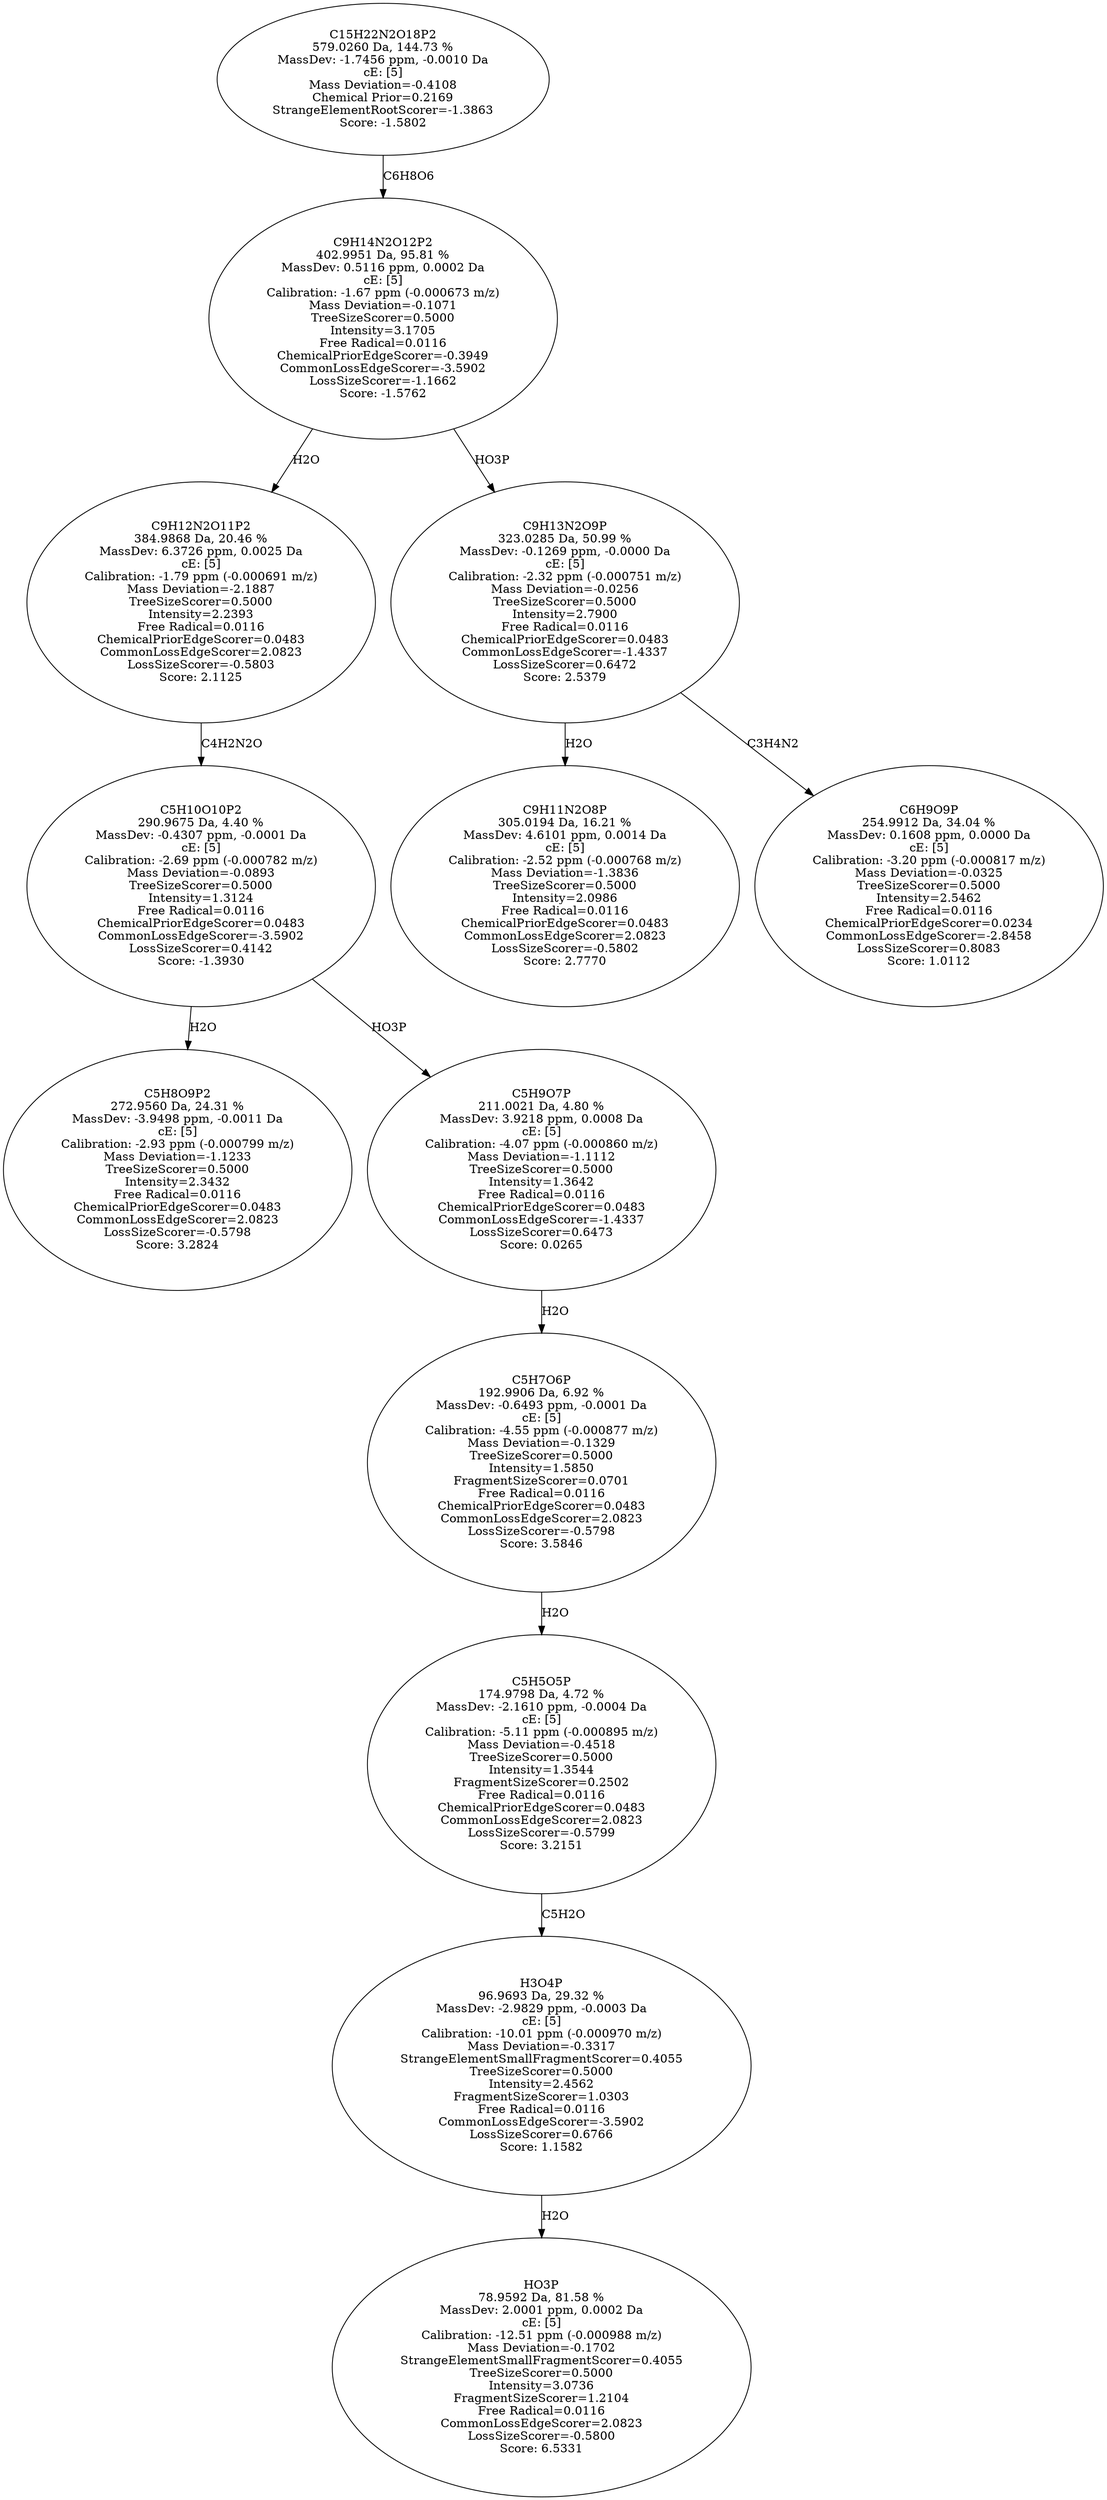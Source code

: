 strict digraph {
v1 [label="C5H8O9P2\n272.9560 Da, 24.31 %\nMassDev: -3.9498 ppm, -0.0011 Da\ncE: [5]\nCalibration: -2.93 ppm (-0.000799 m/z)\nMass Deviation=-1.1233\nTreeSizeScorer=0.5000\nIntensity=2.3432\nFree Radical=0.0116\nChemicalPriorEdgeScorer=0.0483\nCommonLossEdgeScorer=2.0823\nLossSizeScorer=-0.5798\nScore: 3.2824"];
v2 [label="HO3P\n78.9592 Da, 81.58 %\nMassDev: 2.0001 ppm, 0.0002 Da\ncE: [5]\nCalibration: -12.51 ppm (-0.000988 m/z)\nMass Deviation=-0.1702\nStrangeElementSmallFragmentScorer=0.4055\nTreeSizeScorer=0.5000\nIntensity=3.0736\nFragmentSizeScorer=1.2104\nFree Radical=0.0116\nCommonLossEdgeScorer=2.0823\nLossSizeScorer=-0.5800\nScore: 6.5331"];
v3 [label="H3O4P\n96.9693 Da, 29.32 %\nMassDev: -2.9829 ppm, -0.0003 Da\ncE: [5]\nCalibration: -10.01 ppm (-0.000970 m/z)\nMass Deviation=-0.3317\nStrangeElementSmallFragmentScorer=0.4055\nTreeSizeScorer=0.5000\nIntensity=2.4562\nFragmentSizeScorer=1.0303\nFree Radical=0.0116\nCommonLossEdgeScorer=-3.5902\nLossSizeScorer=0.6766\nScore: 1.1582"];
v4 [label="C5H5O5P\n174.9798 Da, 4.72 %\nMassDev: -2.1610 ppm, -0.0004 Da\ncE: [5]\nCalibration: -5.11 ppm (-0.000895 m/z)\nMass Deviation=-0.4518\nTreeSizeScorer=0.5000\nIntensity=1.3544\nFragmentSizeScorer=0.2502\nFree Radical=0.0116\nChemicalPriorEdgeScorer=0.0483\nCommonLossEdgeScorer=2.0823\nLossSizeScorer=-0.5799\nScore: 3.2151"];
v5 [label="C5H7O6P\n192.9906 Da, 6.92 %\nMassDev: -0.6493 ppm, -0.0001 Da\ncE: [5]\nCalibration: -4.55 ppm (-0.000877 m/z)\nMass Deviation=-0.1329\nTreeSizeScorer=0.5000\nIntensity=1.5850\nFragmentSizeScorer=0.0701\nFree Radical=0.0116\nChemicalPriorEdgeScorer=0.0483\nCommonLossEdgeScorer=2.0823\nLossSizeScorer=-0.5798\nScore: 3.5846"];
v6 [label="C5H9O7P\n211.0021 Da, 4.80 %\nMassDev: 3.9218 ppm, 0.0008 Da\ncE: [5]\nCalibration: -4.07 ppm (-0.000860 m/z)\nMass Deviation=-1.1112\nTreeSizeScorer=0.5000\nIntensity=1.3642\nFree Radical=0.0116\nChemicalPriorEdgeScorer=0.0483\nCommonLossEdgeScorer=-1.4337\nLossSizeScorer=0.6473\nScore: 0.0265"];
v7 [label="C5H10O10P2\n290.9675 Da, 4.40 %\nMassDev: -0.4307 ppm, -0.0001 Da\ncE: [5]\nCalibration: -2.69 ppm (-0.000782 m/z)\nMass Deviation=-0.0893\nTreeSizeScorer=0.5000\nIntensity=1.3124\nFree Radical=0.0116\nChemicalPriorEdgeScorer=0.0483\nCommonLossEdgeScorer=-3.5902\nLossSizeScorer=0.4142\nScore: -1.3930"];
v8 [label="C9H12N2O11P2\n384.9868 Da, 20.46 %\nMassDev: 6.3726 ppm, 0.0025 Da\ncE: [5]\nCalibration: -1.79 ppm (-0.000691 m/z)\nMass Deviation=-2.1887\nTreeSizeScorer=0.5000\nIntensity=2.2393\nFree Radical=0.0116\nChemicalPriorEdgeScorer=0.0483\nCommonLossEdgeScorer=2.0823\nLossSizeScorer=-0.5803\nScore: 2.1125"];
v9 [label="C9H11N2O8P\n305.0194 Da, 16.21 %\nMassDev: 4.6101 ppm, 0.0014 Da\ncE: [5]\nCalibration: -2.52 ppm (-0.000768 m/z)\nMass Deviation=-1.3836\nTreeSizeScorer=0.5000\nIntensity=2.0986\nFree Radical=0.0116\nChemicalPriorEdgeScorer=0.0483\nCommonLossEdgeScorer=2.0823\nLossSizeScorer=-0.5802\nScore: 2.7770"];
v10 [label="C6H9O9P\n254.9912 Da, 34.04 %\nMassDev: 0.1608 ppm, 0.0000 Da\ncE: [5]\nCalibration: -3.20 ppm (-0.000817 m/z)\nMass Deviation=-0.0325\nTreeSizeScorer=0.5000\nIntensity=2.5462\nFree Radical=0.0116\nChemicalPriorEdgeScorer=0.0234\nCommonLossEdgeScorer=-2.8458\nLossSizeScorer=0.8083\nScore: 1.0112"];
v11 [label="C9H13N2O9P\n323.0285 Da, 50.99 %\nMassDev: -0.1269 ppm, -0.0000 Da\ncE: [5]\nCalibration: -2.32 ppm (-0.000751 m/z)\nMass Deviation=-0.0256\nTreeSizeScorer=0.5000\nIntensity=2.7900\nFree Radical=0.0116\nChemicalPriorEdgeScorer=0.0483\nCommonLossEdgeScorer=-1.4337\nLossSizeScorer=0.6472\nScore: 2.5379"];
v12 [label="C9H14N2O12P2\n402.9951 Da, 95.81 %\nMassDev: 0.5116 ppm, 0.0002 Da\ncE: [5]\nCalibration: -1.67 ppm (-0.000673 m/z)\nMass Deviation=-0.1071\nTreeSizeScorer=0.5000\nIntensity=3.1705\nFree Radical=0.0116\nChemicalPriorEdgeScorer=-0.3949\nCommonLossEdgeScorer=-3.5902\nLossSizeScorer=-1.1662\nScore: -1.5762"];
v13 [label="C15H22N2O18P2\n579.0260 Da, 144.73 %\nMassDev: -1.7456 ppm, -0.0010 Da\ncE: [5]\nMass Deviation=-0.4108\nChemical Prior=0.2169\nStrangeElementRootScorer=-1.3863\nScore: -1.5802"];
v7 -> v1 [label="H2O"];
v3 -> v2 [label="H2O"];
v4 -> v3 [label="C5H2O"];
v5 -> v4 [label="H2O"];
v6 -> v5 [label="H2O"];
v7 -> v6 [label="HO3P"];
v8 -> v7 [label="C4H2N2O"];
v12 -> v8 [label="H2O"];
v11 -> v9 [label="H2O"];
v11 -> v10 [label="C3H4N2"];
v12 -> v11 [label="HO3P"];
v13 -> v12 [label="C6H8O6"];
}